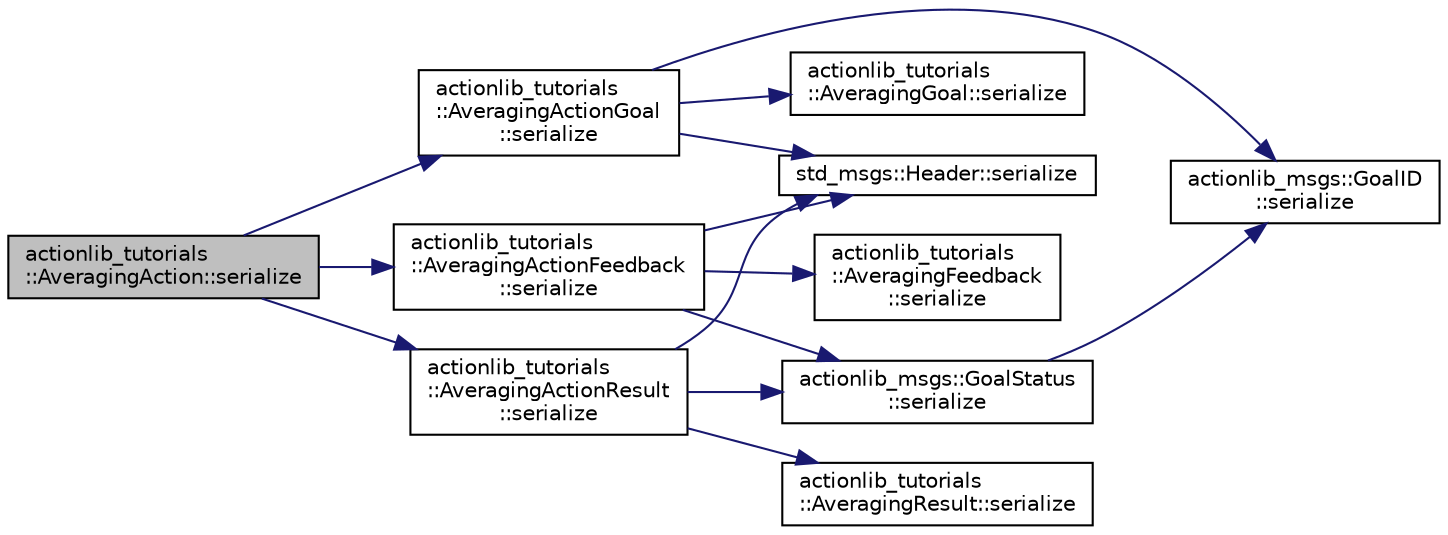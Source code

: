 digraph "actionlib_tutorials::AveragingAction::serialize"
{
  edge [fontname="Helvetica",fontsize="10",labelfontname="Helvetica",labelfontsize="10"];
  node [fontname="Helvetica",fontsize="10",shape=record];
  rankdir="LR";
  Node1 [label="actionlib_tutorials\l::AveragingAction::serialize",height=0.2,width=0.4,color="black", fillcolor="grey75", style="filled" fontcolor="black"];
  Node1 -> Node2 [color="midnightblue",fontsize="10",style="solid",fontname="Helvetica"];
  Node2 [label="actionlib_tutorials\l::AveragingActionGoal\l::serialize",height=0.2,width=0.4,color="black", fillcolor="white", style="filled",URL="$classactionlib__tutorials_1_1_averaging_action_goal.html#a5bd13868dd830679ef29b868f87dfddc"];
  Node2 -> Node3 [color="midnightblue",fontsize="10",style="solid",fontname="Helvetica"];
  Node3 [label="std_msgs::Header::serialize",height=0.2,width=0.4,color="black", fillcolor="white", style="filled",URL="$classstd__msgs_1_1_header.html#a200c6f9d2576b1a237a19bc2d769925e"];
  Node2 -> Node4 [color="midnightblue",fontsize="10",style="solid",fontname="Helvetica"];
  Node4 [label="actionlib_msgs::GoalID\l::serialize",height=0.2,width=0.4,color="black", fillcolor="white", style="filled",URL="$classactionlib__msgs_1_1_goal_i_d.html#a74c8333830562d918493b976bc23fe94"];
  Node2 -> Node5 [color="midnightblue",fontsize="10",style="solid",fontname="Helvetica"];
  Node5 [label="actionlib_tutorials\l::AveragingGoal::serialize",height=0.2,width=0.4,color="black", fillcolor="white", style="filled",URL="$classactionlib__tutorials_1_1_averaging_goal.html#ad305841aeca77d516fe986065914c41c"];
  Node1 -> Node6 [color="midnightblue",fontsize="10",style="solid",fontname="Helvetica"];
  Node6 [label="actionlib_tutorials\l::AveragingActionResult\l::serialize",height=0.2,width=0.4,color="black", fillcolor="white", style="filled",URL="$classactionlib__tutorials_1_1_averaging_action_result.html#ab87576a3ad872adf10a6d6cc5ba54a36"];
  Node6 -> Node3 [color="midnightblue",fontsize="10",style="solid",fontname="Helvetica"];
  Node6 -> Node7 [color="midnightblue",fontsize="10",style="solid",fontname="Helvetica"];
  Node7 [label="actionlib_msgs::GoalStatus\l::serialize",height=0.2,width=0.4,color="black", fillcolor="white", style="filled",URL="$classactionlib__msgs_1_1_goal_status.html#ad0c10d1613330ab5dff49d15d843d555"];
  Node7 -> Node4 [color="midnightblue",fontsize="10",style="solid",fontname="Helvetica"];
  Node6 -> Node8 [color="midnightblue",fontsize="10",style="solid",fontname="Helvetica"];
  Node8 [label="actionlib_tutorials\l::AveragingResult::serialize",height=0.2,width=0.4,color="black", fillcolor="white", style="filled",URL="$classactionlib__tutorials_1_1_averaging_result.html#a598378a25873d81590078682c2ed8a88"];
  Node1 -> Node9 [color="midnightblue",fontsize="10",style="solid",fontname="Helvetica"];
  Node9 [label="actionlib_tutorials\l::AveragingActionFeedback\l::serialize",height=0.2,width=0.4,color="black", fillcolor="white", style="filled",URL="$classactionlib__tutorials_1_1_averaging_action_feedback.html#a34eb955b0fb1c3d8d98ab7281c0b3b3b"];
  Node9 -> Node3 [color="midnightblue",fontsize="10",style="solid",fontname="Helvetica"];
  Node9 -> Node7 [color="midnightblue",fontsize="10",style="solid",fontname="Helvetica"];
  Node9 -> Node10 [color="midnightblue",fontsize="10",style="solid",fontname="Helvetica"];
  Node10 [label="actionlib_tutorials\l::AveragingFeedback\l::serialize",height=0.2,width=0.4,color="black", fillcolor="white", style="filled",URL="$classactionlib__tutorials_1_1_averaging_feedback.html#ac64418513d20d8e75493450e6e1c580d"];
}
